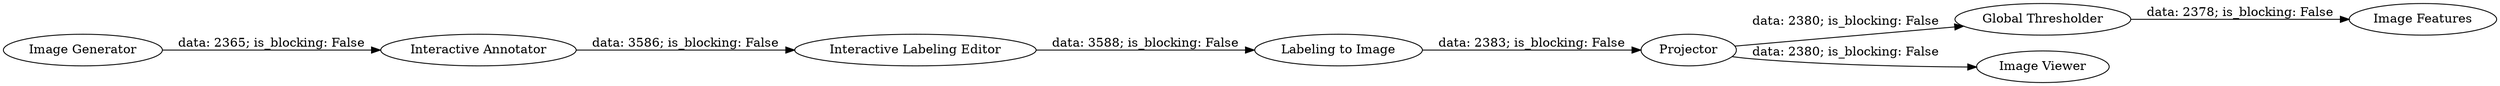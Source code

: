 digraph {
	"-4945185872703717256_3" [label="Interactive Annotator"]
	"-4945185872703717256_15" [label="Interactive Labeling Editor"]
	"-4945185872703717256_9" [label="Global Thresholder"]
	"-4945185872703717256_8" [label=Projector]
	"-4945185872703717256_2" [label="Image Generator"]
	"-4945185872703717256_7" [label="Labeling to Image"]
	"-4945185872703717256_12" [label="Image Viewer"]
	"-4945185872703717256_11" [label="Image Features"]
	"-4945185872703717256_9" -> "-4945185872703717256_11" [label="data: 2378; is_blocking: False"]
	"-4945185872703717256_7" -> "-4945185872703717256_8" [label="data: 2383; is_blocking: False"]
	"-4945185872703717256_15" -> "-4945185872703717256_7" [label="data: 3588; is_blocking: False"]
	"-4945185872703717256_3" -> "-4945185872703717256_15" [label="data: 3586; is_blocking: False"]
	"-4945185872703717256_8" -> "-4945185872703717256_12" [label="data: 2380; is_blocking: False"]
	"-4945185872703717256_8" -> "-4945185872703717256_9" [label="data: 2380; is_blocking: False"]
	"-4945185872703717256_2" -> "-4945185872703717256_3" [label="data: 2365; is_blocking: False"]
	rankdir=LR
}
